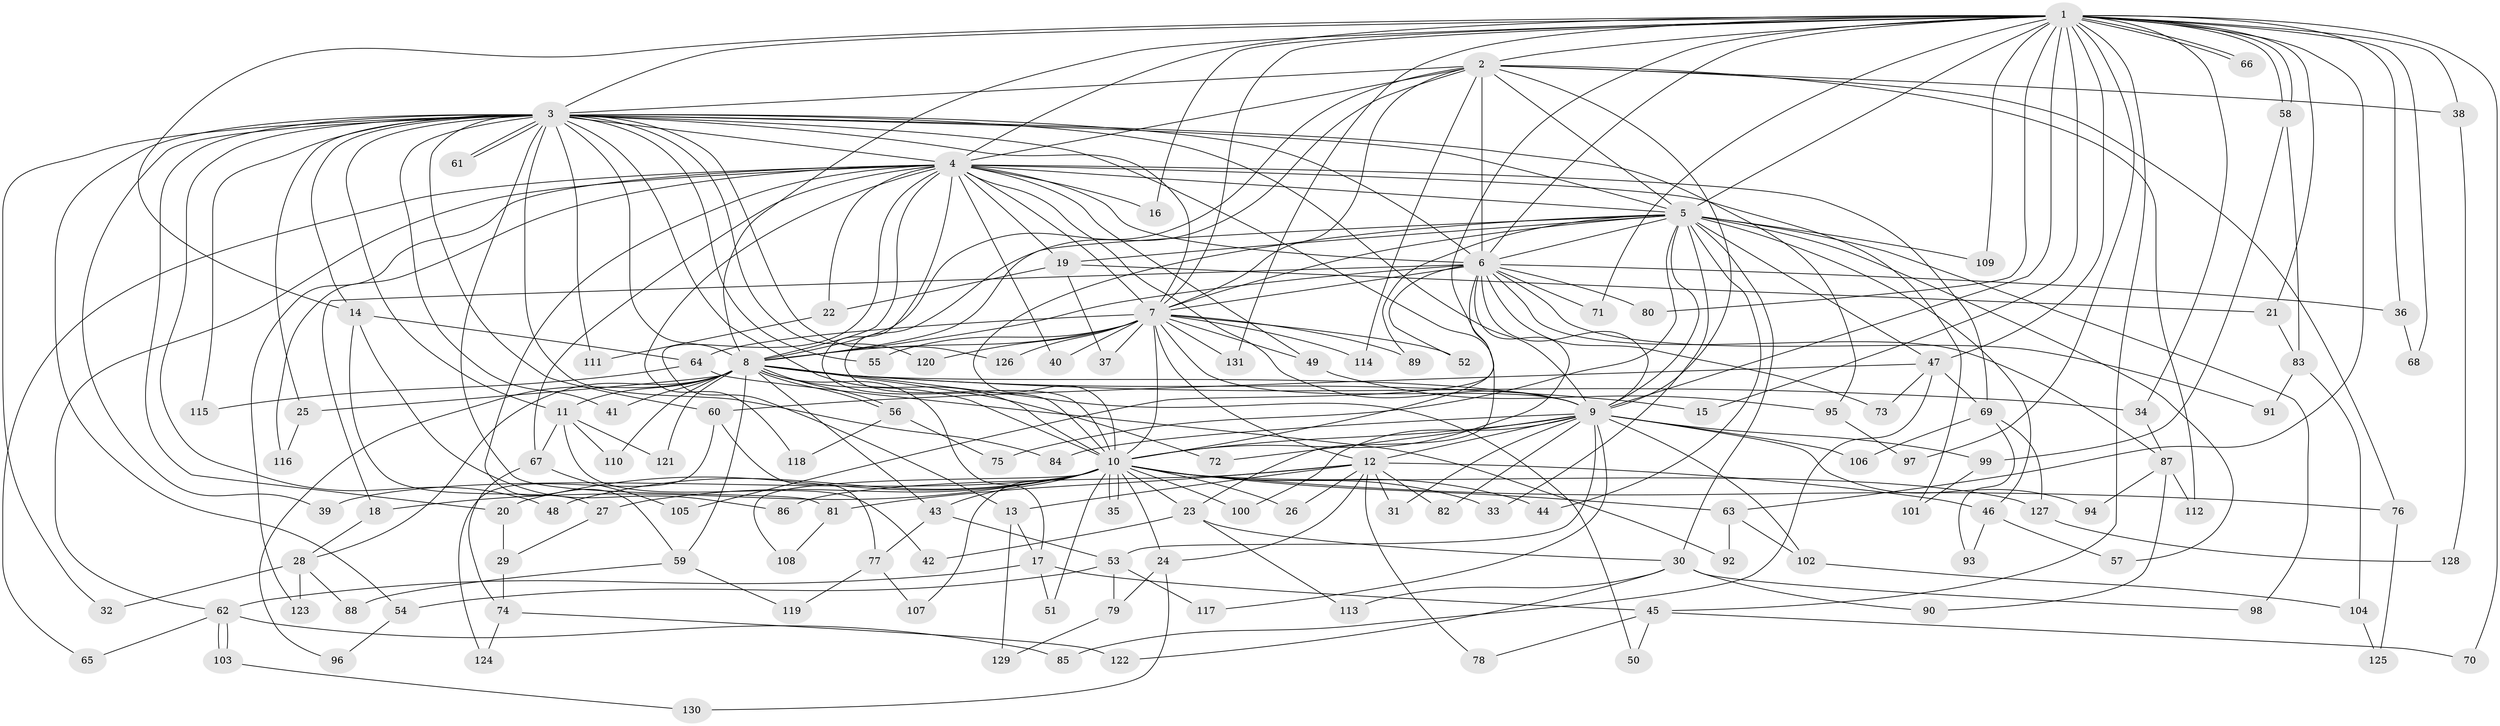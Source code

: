 // coarse degree distribution, {25: 0.009900990099009901, 21: 0.009900990099009901, 41: 0.009900990099009901, 13: 0.019801980198019802, 18: 0.009900990099009901, 23: 0.009900990099009901, 19: 0.009900990099009901, 26: 0.009900990099009901, 5: 0.07920792079207921, 6: 0.04950495049504951, 2: 0.5445544554455446, 8: 0.009900990099009901, 3: 0.1485148514851485, 4: 0.07920792079207921}
// Generated by graph-tools (version 1.1) at 2025/23/03/03/25 07:23:43]
// undirected, 131 vertices, 287 edges
graph export_dot {
graph [start="1"]
  node [color=gray90,style=filled];
  1;
  2;
  3;
  4;
  5;
  6;
  7;
  8;
  9;
  10;
  11;
  12;
  13;
  14;
  15;
  16;
  17;
  18;
  19;
  20;
  21;
  22;
  23;
  24;
  25;
  26;
  27;
  28;
  29;
  30;
  31;
  32;
  33;
  34;
  35;
  36;
  37;
  38;
  39;
  40;
  41;
  42;
  43;
  44;
  45;
  46;
  47;
  48;
  49;
  50;
  51;
  52;
  53;
  54;
  55;
  56;
  57;
  58;
  59;
  60;
  61;
  62;
  63;
  64;
  65;
  66;
  67;
  68;
  69;
  70;
  71;
  72;
  73;
  74;
  75;
  76;
  77;
  78;
  79;
  80;
  81;
  82;
  83;
  84;
  85;
  86;
  87;
  88;
  89;
  90;
  91;
  92;
  93;
  94;
  95;
  96;
  97;
  98;
  99;
  100;
  101;
  102;
  103;
  104;
  105;
  106;
  107;
  108;
  109;
  110;
  111;
  112;
  113;
  114;
  115;
  116;
  117;
  118;
  119;
  120;
  121;
  122;
  123;
  124;
  125;
  126;
  127;
  128;
  129;
  130;
  131;
  1 -- 2;
  1 -- 3;
  1 -- 4;
  1 -- 5;
  1 -- 6;
  1 -- 7;
  1 -- 8;
  1 -- 9;
  1 -- 10;
  1 -- 14;
  1 -- 15;
  1 -- 16;
  1 -- 21;
  1 -- 34;
  1 -- 36;
  1 -- 38;
  1 -- 45;
  1 -- 47;
  1 -- 58;
  1 -- 58;
  1 -- 63;
  1 -- 66;
  1 -- 66;
  1 -- 68;
  1 -- 70;
  1 -- 71;
  1 -- 80;
  1 -- 97;
  1 -- 109;
  1 -- 131;
  2 -- 3;
  2 -- 4;
  2 -- 5;
  2 -- 6;
  2 -- 7;
  2 -- 8;
  2 -- 9;
  2 -- 10;
  2 -- 38;
  2 -- 76;
  2 -- 112;
  2 -- 114;
  3 -- 4;
  3 -- 5;
  3 -- 6;
  3 -- 7;
  3 -- 8;
  3 -- 9;
  3 -- 10;
  3 -- 11;
  3 -- 14;
  3 -- 20;
  3 -- 23;
  3 -- 25;
  3 -- 32;
  3 -- 39;
  3 -- 41;
  3 -- 48;
  3 -- 54;
  3 -- 55;
  3 -- 60;
  3 -- 61;
  3 -- 61;
  3 -- 81;
  3 -- 84;
  3 -- 95;
  3 -- 111;
  3 -- 115;
  3 -- 120;
  3 -- 126;
  4 -- 5;
  4 -- 6;
  4 -- 7;
  4 -- 8;
  4 -- 9;
  4 -- 10;
  4 -- 13;
  4 -- 16;
  4 -- 19;
  4 -- 22;
  4 -- 40;
  4 -- 49;
  4 -- 59;
  4 -- 62;
  4 -- 65;
  4 -- 67;
  4 -- 69;
  4 -- 101;
  4 -- 116;
  4 -- 118;
  4 -- 123;
  5 -- 6;
  5 -- 7;
  5 -- 8;
  5 -- 9;
  5 -- 10;
  5 -- 19;
  5 -- 30;
  5 -- 33;
  5 -- 44;
  5 -- 46;
  5 -- 47;
  5 -- 57;
  5 -- 75;
  5 -- 89;
  5 -- 98;
  5 -- 109;
  6 -- 7;
  6 -- 8;
  6 -- 9;
  6 -- 10;
  6 -- 18;
  6 -- 36;
  6 -- 52;
  6 -- 71;
  6 -- 73;
  6 -- 80;
  6 -- 87;
  6 -- 91;
  6 -- 105;
  7 -- 8;
  7 -- 9;
  7 -- 10;
  7 -- 12;
  7 -- 37;
  7 -- 40;
  7 -- 49;
  7 -- 52;
  7 -- 55;
  7 -- 64;
  7 -- 89;
  7 -- 114;
  7 -- 120;
  7 -- 126;
  7 -- 131;
  8 -- 9;
  8 -- 10;
  8 -- 11;
  8 -- 15;
  8 -- 17;
  8 -- 25;
  8 -- 28;
  8 -- 34;
  8 -- 41;
  8 -- 43;
  8 -- 50;
  8 -- 56;
  8 -- 56;
  8 -- 59;
  8 -- 72;
  8 -- 96;
  8 -- 110;
  8 -- 121;
  9 -- 10;
  9 -- 12;
  9 -- 31;
  9 -- 53;
  9 -- 72;
  9 -- 82;
  9 -- 84;
  9 -- 94;
  9 -- 99;
  9 -- 100;
  9 -- 102;
  9 -- 106;
  9 -- 117;
  10 -- 18;
  10 -- 20;
  10 -- 23;
  10 -- 24;
  10 -- 26;
  10 -- 27;
  10 -- 33;
  10 -- 35;
  10 -- 35;
  10 -- 39;
  10 -- 43;
  10 -- 44;
  10 -- 48;
  10 -- 51;
  10 -- 63;
  10 -- 76;
  10 -- 100;
  10 -- 107;
  10 -- 108;
  10 -- 127;
  11 -- 42;
  11 -- 67;
  11 -- 110;
  11 -- 121;
  12 -- 13;
  12 -- 24;
  12 -- 26;
  12 -- 31;
  12 -- 46;
  12 -- 78;
  12 -- 81;
  12 -- 82;
  12 -- 86;
  13 -- 17;
  13 -- 129;
  14 -- 27;
  14 -- 64;
  14 -- 86;
  17 -- 45;
  17 -- 51;
  17 -- 62;
  18 -- 28;
  19 -- 21;
  19 -- 22;
  19 -- 37;
  20 -- 29;
  21 -- 83;
  22 -- 111;
  23 -- 30;
  23 -- 42;
  23 -- 113;
  24 -- 79;
  24 -- 130;
  25 -- 116;
  27 -- 29;
  28 -- 32;
  28 -- 88;
  28 -- 123;
  29 -- 74;
  30 -- 90;
  30 -- 98;
  30 -- 113;
  30 -- 122;
  34 -- 87;
  36 -- 68;
  38 -- 128;
  43 -- 53;
  43 -- 77;
  45 -- 50;
  45 -- 70;
  45 -- 78;
  46 -- 57;
  46 -- 93;
  47 -- 60;
  47 -- 69;
  47 -- 73;
  47 -- 85;
  49 -- 95;
  53 -- 54;
  53 -- 79;
  53 -- 117;
  54 -- 96;
  56 -- 75;
  56 -- 118;
  58 -- 83;
  58 -- 99;
  59 -- 88;
  59 -- 119;
  60 -- 77;
  60 -- 124;
  62 -- 65;
  62 -- 85;
  62 -- 103;
  62 -- 103;
  63 -- 92;
  63 -- 102;
  64 -- 92;
  64 -- 115;
  67 -- 74;
  67 -- 105;
  69 -- 93;
  69 -- 106;
  69 -- 127;
  74 -- 122;
  74 -- 124;
  76 -- 125;
  77 -- 107;
  77 -- 119;
  79 -- 129;
  81 -- 108;
  83 -- 91;
  83 -- 104;
  87 -- 90;
  87 -- 94;
  87 -- 112;
  95 -- 97;
  99 -- 101;
  102 -- 104;
  103 -- 130;
  104 -- 125;
  127 -- 128;
}
